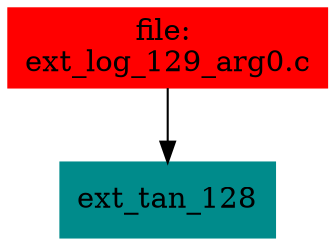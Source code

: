 digraph G {
node [shape=box]

0 [label="file: 
ext_log_129_arg0.c",color=red, style=filled]
1 [label="ext_tan_128",color=cyan4, style=filled]
0 -> 1


}

